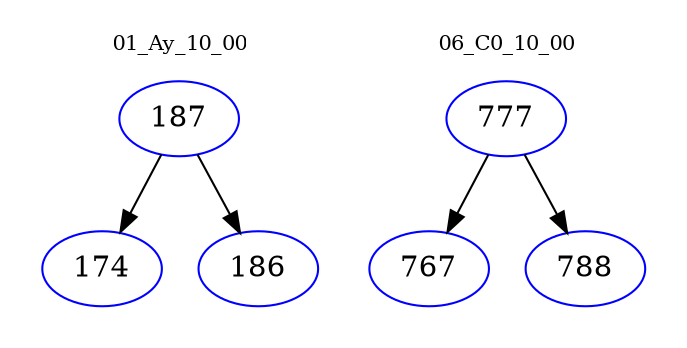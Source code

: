 digraph{
subgraph cluster_0 {
color = white
label = "01_Ay_10_00";
fontsize=10;
T0_187 [label="187", color="blue"]
T0_187 -> T0_174 [color="black"]
T0_174 [label="174", color="blue"]
T0_187 -> T0_186 [color="black"]
T0_186 [label="186", color="blue"]
}
subgraph cluster_1 {
color = white
label = "06_C0_10_00";
fontsize=10;
T1_777 [label="777", color="blue"]
T1_777 -> T1_767 [color="black"]
T1_767 [label="767", color="blue"]
T1_777 -> T1_788 [color="black"]
T1_788 [label="788", color="blue"]
}
}
